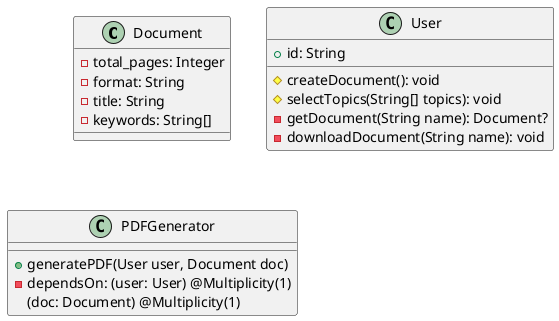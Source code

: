 @startuml
class Document {
    - total_pages: Integer
    - format: String
    - title: String
    - keywords: String[]
}

class User {
    + id: String
    # createDocument(): void
    # selectTopics(String[] topics): void
    - getDocument(String name): Document?
    - downloadDocument(String name): void
}

class PDFGenerator {
    + generatePDF(User user, Document doc)
    - dependsOn: (user: User) @Multiplicity(1)
               (doc: Document) @Multiplicity(1)
}
@enduml